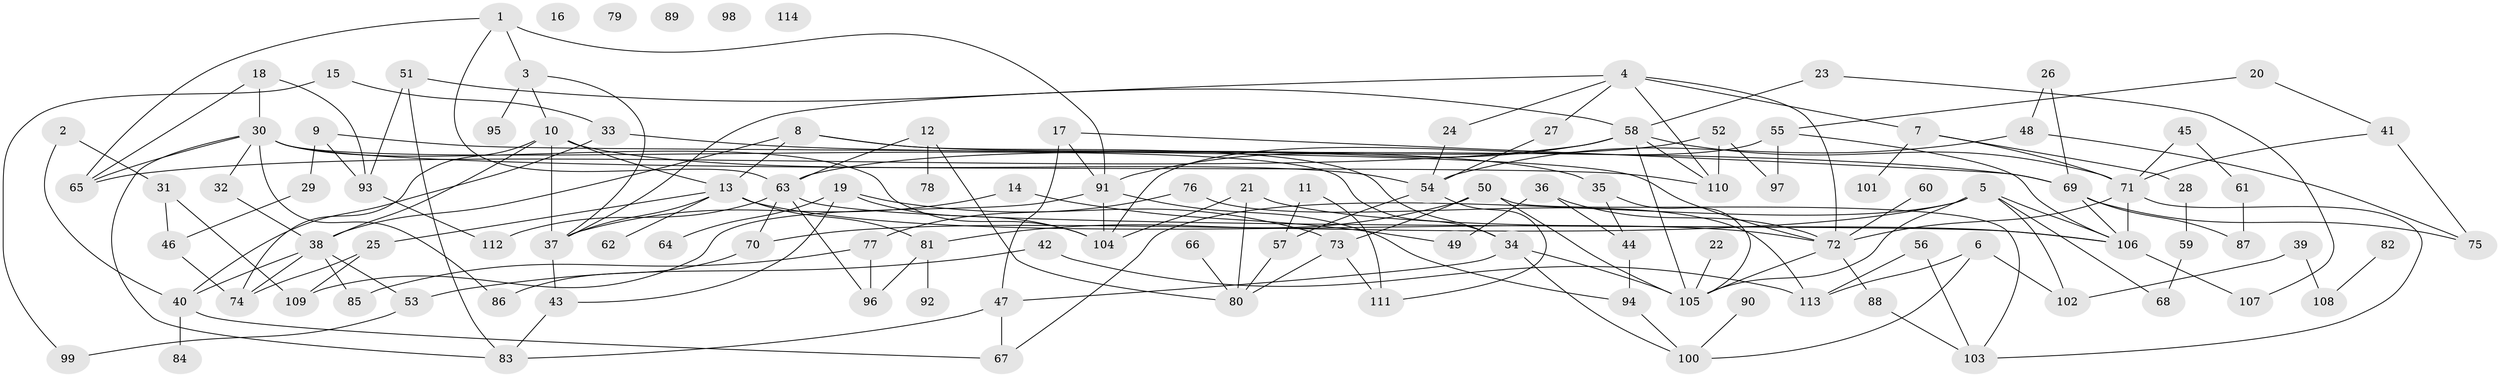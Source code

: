 // coarse degree distribution, {4: 0.10256410256410256, 2: 0.24358974358974358, 6: 0.0641025641025641, 8: 0.07692307692307693, 7: 0.038461538461538464, 3: 0.19230769230769232, 5: 0.038461538461538464, 9: 0.038461538461538464, 0: 0.0641025641025641, 1: 0.1282051282051282, 10: 0.01282051282051282}
// Generated by graph-tools (version 1.1) at 2025/41/03/06/25 10:41:19]
// undirected, 114 vertices, 179 edges
graph export_dot {
graph [start="1"]
  node [color=gray90,style=filled];
  1;
  2;
  3;
  4;
  5;
  6;
  7;
  8;
  9;
  10;
  11;
  12;
  13;
  14;
  15;
  16;
  17;
  18;
  19;
  20;
  21;
  22;
  23;
  24;
  25;
  26;
  27;
  28;
  29;
  30;
  31;
  32;
  33;
  34;
  35;
  36;
  37;
  38;
  39;
  40;
  41;
  42;
  43;
  44;
  45;
  46;
  47;
  48;
  49;
  50;
  51;
  52;
  53;
  54;
  55;
  56;
  57;
  58;
  59;
  60;
  61;
  62;
  63;
  64;
  65;
  66;
  67;
  68;
  69;
  70;
  71;
  72;
  73;
  74;
  75;
  76;
  77;
  78;
  79;
  80;
  81;
  82;
  83;
  84;
  85;
  86;
  87;
  88;
  89;
  90;
  91;
  92;
  93;
  94;
  95;
  96;
  97;
  98;
  99;
  100;
  101;
  102;
  103;
  104;
  105;
  106;
  107;
  108;
  109;
  110;
  111;
  112;
  113;
  114;
  1 -- 3;
  1 -- 63;
  1 -- 65;
  1 -- 91;
  2 -- 31;
  2 -- 40;
  3 -- 10;
  3 -- 37;
  3 -- 95;
  4 -- 7;
  4 -- 24;
  4 -- 27;
  4 -- 37;
  4 -- 72;
  4 -- 110;
  5 -- 67;
  5 -- 68;
  5 -- 70;
  5 -- 102;
  5 -- 105;
  5 -- 106;
  6 -- 100;
  6 -- 102;
  6 -- 113;
  7 -- 28;
  7 -- 71;
  7 -- 101;
  8 -- 13;
  8 -- 34;
  8 -- 35;
  8 -- 38;
  9 -- 29;
  9 -- 72;
  9 -- 93;
  10 -- 13;
  10 -- 37;
  10 -- 38;
  10 -- 54;
  10 -- 74;
  11 -- 57;
  11 -- 111;
  12 -- 63;
  12 -- 78;
  12 -- 80;
  13 -- 25;
  13 -- 37;
  13 -- 62;
  13 -- 72;
  13 -- 81;
  14 -- 37;
  14 -- 49;
  15 -- 33;
  15 -- 99;
  17 -- 47;
  17 -- 69;
  17 -- 91;
  18 -- 30;
  18 -- 65;
  18 -- 93;
  19 -- 43;
  19 -- 64;
  19 -- 73;
  19 -- 104;
  20 -- 41;
  20 -- 55;
  21 -- 80;
  21 -- 104;
  21 -- 106;
  22 -- 105;
  23 -- 58;
  23 -- 107;
  24 -- 54;
  25 -- 74;
  25 -- 109;
  26 -- 48;
  26 -- 69;
  27 -- 54;
  28 -- 59;
  29 -- 46;
  30 -- 32;
  30 -- 34;
  30 -- 65;
  30 -- 83;
  30 -- 86;
  30 -- 104;
  30 -- 110;
  31 -- 46;
  31 -- 109;
  32 -- 38;
  33 -- 40;
  33 -- 69;
  34 -- 47;
  34 -- 100;
  34 -- 105;
  35 -- 44;
  35 -- 105;
  36 -- 44;
  36 -- 49;
  36 -- 72;
  37 -- 43;
  38 -- 40;
  38 -- 53;
  38 -- 74;
  38 -- 85;
  39 -- 102;
  39 -- 108;
  40 -- 67;
  40 -- 84;
  41 -- 71;
  41 -- 75;
  42 -- 53;
  42 -- 113;
  43 -- 83;
  44 -- 94;
  45 -- 61;
  45 -- 71;
  46 -- 74;
  47 -- 67;
  47 -- 83;
  48 -- 54;
  48 -- 75;
  50 -- 73;
  50 -- 81;
  50 -- 103;
  50 -- 105;
  51 -- 58;
  51 -- 83;
  51 -- 93;
  52 -- 63;
  52 -- 97;
  52 -- 110;
  53 -- 99;
  54 -- 57;
  54 -- 111;
  55 -- 97;
  55 -- 104;
  55 -- 106;
  56 -- 103;
  56 -- 113;
  57 -- 80;
  58 -- 65;
  58 -- 71;
  58 -- 91;
  58 -- 105;
  58 -- 110;
  59 -- 68;
  60 -- 72;
  61 -- 87;
  63 -- 70;
  63 -- 96;
  63 -- 106;
  63 -- 112;
  66 -- 80;
  69 -- 75;
  69 -- 87;
  69 -- 106;
  70 -- 86;
  71 -- 72;
  71 -- 103;
  71 -- 106;
  72 -- 88;
  72 -- 105;
  73 -- 80;
  73 -- 111;
  76 -- 77;
  76 -- 113;
  77 -- 85;
  77 -- 96;
  81 -- 92;
  81 -- 96;
  82 -- 108;
  88 -- 103;
  90 -- 100;
  91 -- 94;
  91 -- 104;
  91 -- 109;
  93 -- 112;
  94 -- 100;
  106 -- 107;
}
